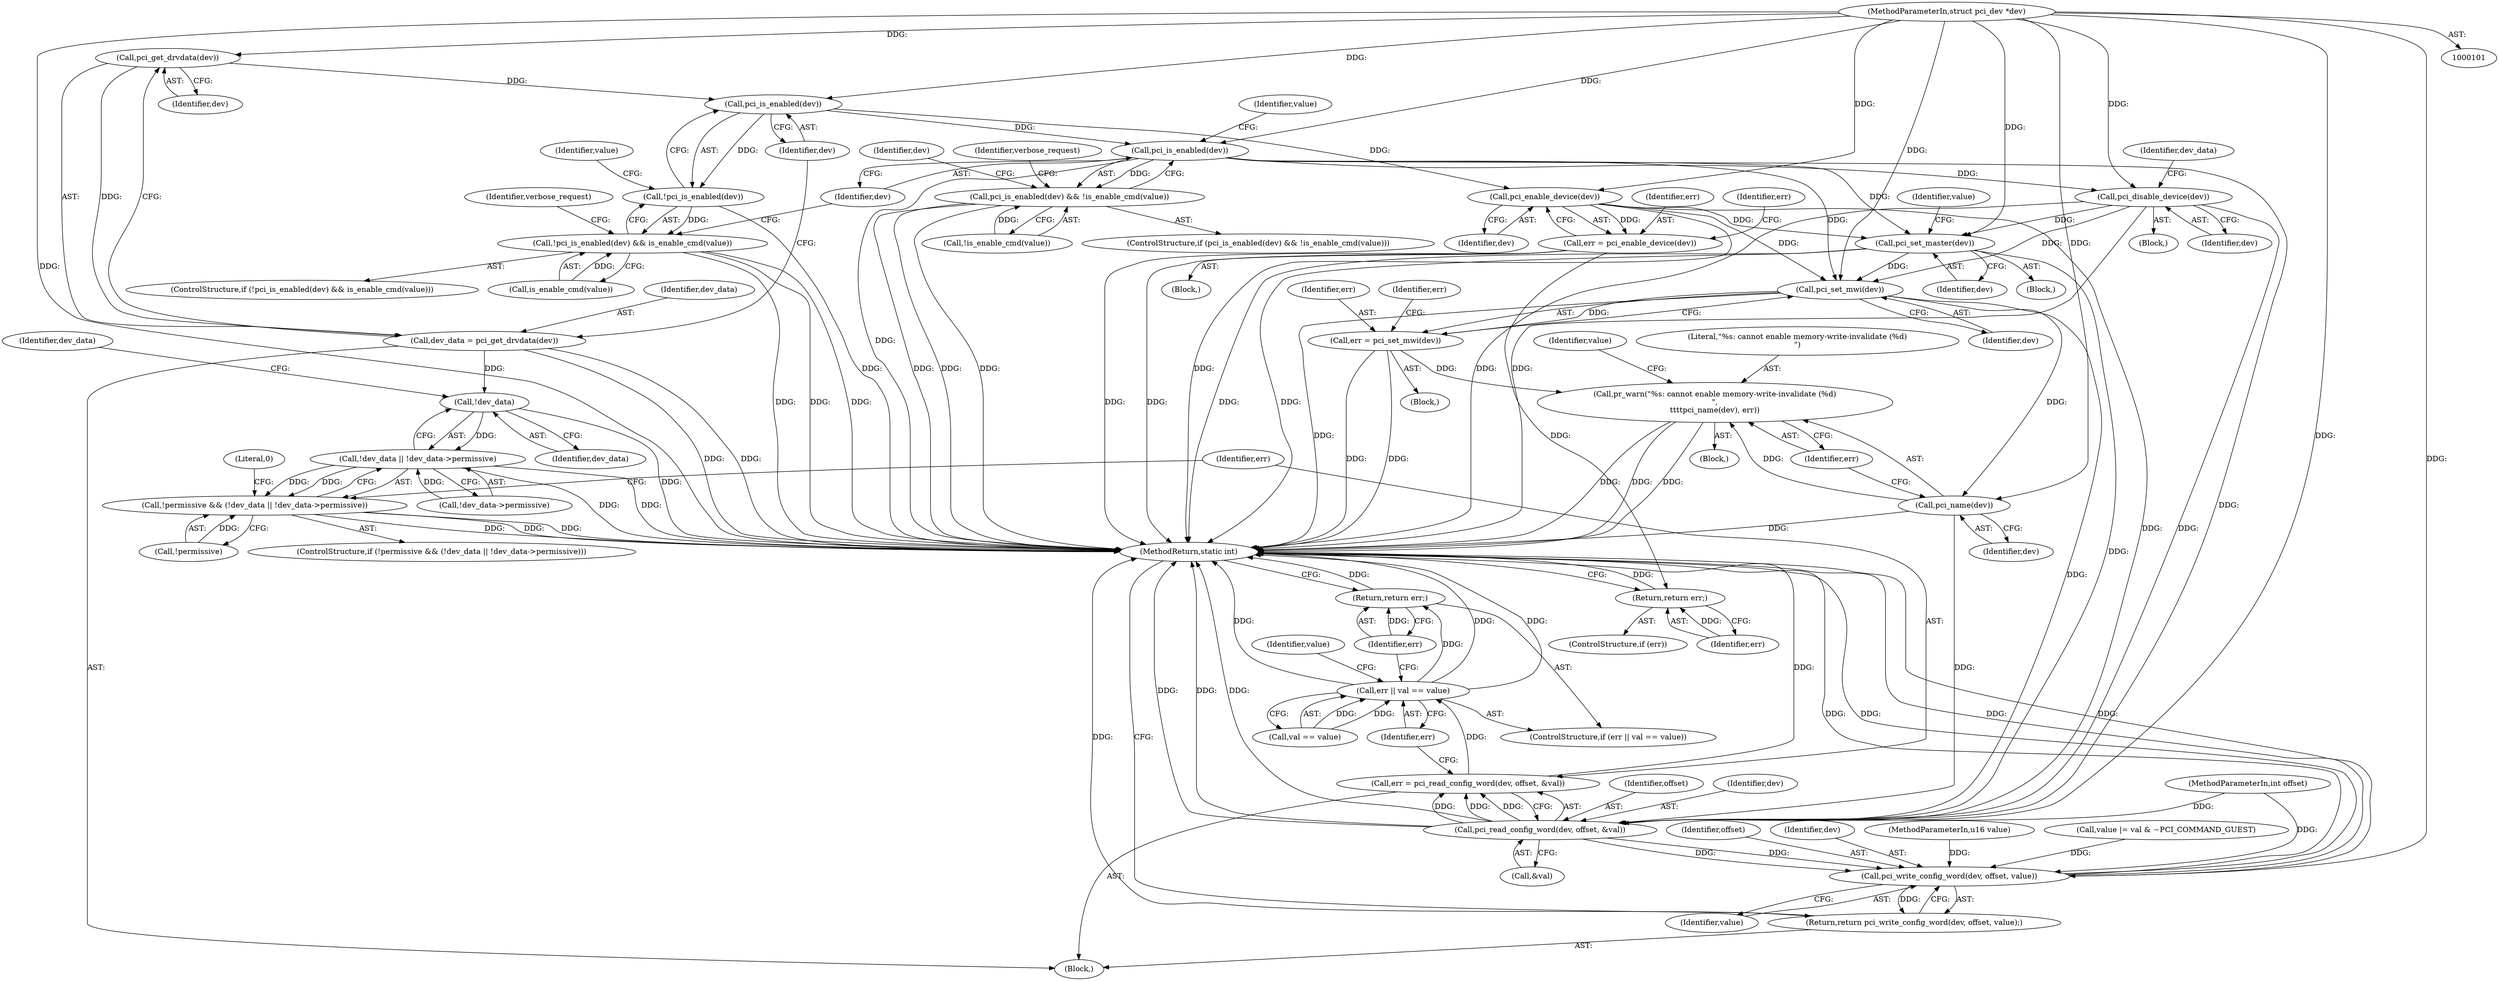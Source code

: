 digraph "0_linux_af6fc858a35b90e89ea7a7ee58e66628c55c776b_0@pointer" {
"1000116" [label="(Call,pci_get_drvdata(dev))"];
"1000102" [label="(MethodParameterIn,struct pci_dev *dev)"];
"1000114" [label="(Call,dev_data = pci_get_drvdata(dev))"];
"1000212" [label="(Call,!dev_data)"];
"1000211" [label="(Call,!dev_data || !dev_data->permissive)"];
"1000208" [label="(Call,!permissive && (!dev_data || !dev_data->permissive))"];
"1000121" [label="(Call,pci_is_enabled(dev))"];
"1000120" [label="(Call,!pci_is_enabled(dev))"];
"1000119" [label="(Call,!pci_is_enabled(dev) && is_enable_cmd(value))"];
"1000131" [label="(Call,pci_enable_device(dev))"];
"1000129" [label="(Call,err = pci_enable_device(dev))"];
"1000135" [label="(Return,return err;)"];
"1000177" [label="(Call,pci_set_master(dev))"];
"1000189" [label="(Call,pci_set_mwi(dev))"];
"1000187" [label="(Call,err = pci_set_mwi(dev))"];
"1000194" [label="(Call,pr_warn(\"%s: cannot enable memory-write-invalidate (%d)\n\",\n\t\t\t\tpci_name(dev), err))"];
"1000196" [label="(Call,pci_name(dev))"];
"1000222" [label="(Call,pci_read_config_word(dev, offset, &val))"];
"1000220" [label="(Call,err = pci_read_config_word(dev, offset, &val))"];
"1000228" [label="(Call,err || val == value)"];
"1000233" [label="(Return,return err;)"];
"1000244" [label="(Call,pci_write_config_word(dev, offset, value))"];
"1000243" [label="(Return,return pci_write_config_word(dev, offset, value);)"];
"1000147" [label="(Call,pci_is_enabled(dev))"];
"1000146" [label="(Call,pci_is_enabled(dev) && !is_enable_cmd(value))"];
"1000156" [label="(Call,pci_disable_device(dev))"];
"1000128" [label="(Identifier,verbose_request)"];
"1000135" [label="(Return,return err;)"];
"1000220" [label="(Call,err = pci_read_config_word(dev, offset, &val))"];
"1000189" [label="(Call,pci_set_mwi(dev))"];
"1000148" [label="(Identifier,dev)"];
"1000195" [label="(Literal,\"%s: cannot enable memory-write-invalidate (%d)\n\")"];
"1000228" [label="(Call,err || val == value)"];
"1000190" [label="(Identifier,dev)"];
"1000227" [label="(ControlStructure,if (err || val == value))"];
"1000246" [label="(Identifier,offset)"];
"1000234" [label="(Identifier,err)"];
"1000245" [label="(Identifier,dev)"];
"1000193" [label="(Block,)"];
"1000208" [label="(Call,!permissive && (!dev_data || !dev_data->permissive))"];
"1000117" [label="(Identifier,dev)"];
"1000119" [label="(Call,!pci_is_enabled(dev) && is_enable_cmd(value))"];
"1000229" [label="(Identifier,err)"];
"1000149" [label="(Call,!is_enable_cmd(value))"];
"1000196" [label="(Call,pci_name(dev))"];
"1000155" [label="(Identifier,verbose_request)"];
"1000122" [label="(Identifier,dev)"];
"1000216" [label="(Identifier,dev_data)"];
"1000236" [label="(Identifier,value)"];
"1000169" [label="(Identifier,dev)"];
"1000211" [label="(Call,!dev_data || !dev_data->permissive)"];
"1000224" [label="(Identifier,offset)"];
"1000120" [label="(Call,!pci_is_enabled(dev))"];
"1000233" [label="(Return,return err;)"];
"1000225" [label="(Call,&val)"];
"1000152" [label="(Block,)"];
"1000159" [label="(Identifier,dev_data)"];
"1000192" [label="(Identifier,err)"];
"1000209" [label="(Call,!permissive)"];
"1000187" [label="(Call,err = pci_set_mwi(dev))"];
"1000200" [label="(Identifier,value)"];
"1000178" [label="(Identifier,dev)"];
"1000145" [label="(ControlStructure,if (pci_is_enabled(dev) && !is_enable_cmd(value)))"];
"1000213" [label="(Identifier,dev_data)"];
"1000219" [label="(Literal,0)"];
"1000181" [label="(Identifier,value)"];
"1000244" [label="(Call,pci_write_config_word(dev, offset, value))"];
"1000151" [label="(Identifier,value)"];
"1000125" [label="(Block,)"];
"1000177" [label="(Call,pci_set_master(dev))"];
"1000131" [label="(Call,pci_enable_device(dev))"];
"1000103" [label="(MethodParameterIn,int offset)"];
"1000243" [label="(Return,return pci_write_config_word(dev, offset, value);)"];
"1000104" [label="(MethodParameterIn,u16 value)"];
"1000116" [label="(Call,pci_get_drvdata(dev))"];
"1000248" [label="(MethodReturn,static int)"];
"1000173" [label="(Block,)"];
"1000238" [label="(Call,value |= val & ~PCI_COMMAND_GUEST)"];
"1000222" [label="(Call,pci_read_config_word(dev, offset, &val))"];
"1000212" [label="(Call,!dev_data)"];
"1000207" [label="(ControlStructure,if (!permissive && (!dev_data || !dev_data->permissive)))"];
"1000221" [label="(Identifier,err)"];
"1000115" [label="(Identifier,dev_data)"];
"1000118" [label="(ControlStructure,if (!pci_is_enabled(dev) && is_enable_cmd(value)))"];
"1000132" [label="(Identifier,dev)"];
"1000146" [label="(Call,pci_is_enabled(dev) && !is_enable_cmd(value))"];
"1000198" [label="(Identifier,err)"];
"1000121" [label="(Call,pci_is_enabled(dev))"];
"1000114" [label="(Call,dev_data = pci_get_drvdata(dev))"];
"1000156" [label="(Call,pci_disable_device(dev))"];
"1000106" [label="(Block,)"];
"1000194" [label="(Call,pr_warn(\"%s: cannot enable memory-write-invalidate (%d)\n\",\n\t\t\t\tpci_name(dev), err))"];
"1000230" [label="(Call,val == value)"];
"1000247" [label="(Identifier,value)"];
"1000123" [label="(Call,is_enable_cmd(value))"];
"1000133" [label="(ControlStructure,if (err))"];
"1000223" [label="(Identifier,dev)"];
"1000130" [label="(Identifier,err)"];
"1000147" [label="(Call,pci_is_enabled(dev))"];
"1000124" [label="(Identifier,value)"];
"1000129" [label="(Call,err = pci_enable_device(dev))"];
"1000214" [label="(Call,!dev_data->permissive)"];
"1000102" [label="(MethodParameterIn,struct pci_dev *dev)"];
"1000134" [label="(Identifier,err)"];
"1000136" [label="(Identifier,err)"];
"1000183" [label="(Block,)"];
"1000157" [label="(Identifier,dev)"];
"1000188" [label="(Identifier,err)"];
"1000197" [label="(Identifier,dev)"];
"1000116" -> "1000114"  [label="AST: "];
"1000116" -> "1000117"  [label="CFG: "];
"1000117" -> "1000116"  [label="AST: "];
"1000114" -> "1000116"  [label="CFG: "];
"1000116" -> "1000114"  [label="DDG: "];
"1000102" -> "1000116"  [label="DDG: "];
"1000116" -> "1000121"  [label="DDG: "];
"1000102" -> "1000101"  [label="AST: "];
"1000102" -> "1000248"  [label="DDG: "];
"1000102" -> "1000121"  [label="DDG: "];
"1000102" -> "1000131"  [label="DDG: "];
"1000102" -> "1000147"  [label="DDG: "];
"1000102" -> "1000156"  [label="DDG: "];
"1000102" -> "1000177"  [label="DDG: "];
"1000102" -> "1000189"  [label="DDG: "];
"1000102" -> "1000196"  [label="DDG: "];
"1000102" -> "1000222"  [label="DDG: "];
"1000102" -> "1000244"  [label="DDG: "];
"1000114" -> "1000106"  [label="AST: "];
"1000115" -> "1000114"  [label="AST: "];
"1000122" -> "1000114"  [label="CFG: "];
"1000114" -> "1000248"  [label="DDG: "];
"1000114" -> "1000248"  [label="DDG: "];
"1000114" -> "1000212"  [label="DDG: "];
"1000212" -> "1000211"  [label="AST: "];
"1000212" -> "1000213"  [label="CFG: "];
"1000213" -> "1000212"  [label="AST: "];
"1000216" -> "1000212"  [label="CFG: "];
"1000211" -> "1000212"  [label="CFG: "];
"1000212" -> "1000248"  [label="DDG: "];
"1000212" -> "1000211"  [label="DDG: "];
"1000211" -> "1000208"  [label="AST: "];
"1000211" -> "1000214"  [label="CFG: "];
"1000214" -> "1000211"  [label="AST: "];
"1000208" -> "1000211"  [label="CFG: "];
"1000211" -> "1000248"  [label="DDG: "];
"1000211" -> "1000248"  [label="DDG: "];
"1000211" -> "1000208"  [label="DDG: "];
"1000211" -> "1000208"  [label="DDG: "];
"1000214" -> "1000211"  [label="DDG: "];
"1000208" -> "1000207"  [label="AST: "];
"1000208" -> "1000209"  [label="CFG: "];
"1000209" -> "1000208"  [label="AST: "];
"1000219" -> "1000208"  [label="CFG: "];
"1000221" -> "1000208"  [label="CFG: "];
"1000208" -> "1000248"  [label="DDG: "];
"1000208" -> "1000248"  [label="DDG: "];
"1000208" -> "1000248"  [label="DDG: "];
"1000209" -> "1000208"  [label="DDG: "];
"1000121" -> "1000120"  [label="AST: "];
"1000121" -> "1000122"  [label="CFG: "];
"1000122" -> "1000121"  [label="AST: "];
"1000120" -> "1000121"  [label="CFG: "];
"1000121" -> "1000120"  [label="DDG: "];
"1000121" -> "1000131"  [label="DDG: "];
"1000121" -> "1000147"  [label="DDG: "];
"1000120" -> "1000119"  [label="AST: "];
"1000124" -> "1000120"  [label="CFG: "];
"1000119" -> "1000120"  [label="CFG: "];
"1000120" -> "1000248"  [label="DDG: "];
"1000120" -> "1000119"  [label="DDG: "];
"1000119" -> "1000118"  [label="AST: "];
"1000119" -> "1000123"  [label="CFG: "];
"1000123" -> "1000119"  [label="AST: "];
"1000128" -> "1000119"  [label="CFG: "];
"1000148" -> "1000119"  [label="CFG: "];
"1000119" -> "1000248"  [label="DDG: "];
"1000119" -> "1000248"  [label="DDG: "];
"1000119" -> "1000248"  [label="DDG: "];
"1000123" -> "1000119"  [label="DDG: "];
"1000131" -> "1000129"  [label="AST: "];
"1000131" -> "1000132"  [label="CFG: "];
"1000132" -> "1000131"  [label="AST: "];
"1000129" -> "1000131"  [label="CFG: "];
"1000131" -> "1000248"  [label="DDG: "];
"1000131" -> "1000129"  [label="DDG: "];
"1000131" -> "1000177"  [label="DDG: "];
"1000131" -> "1000189"  [label="DDG: "];
"1000131" -> "1000222"  [label="DDG: "];
"1000129" -> "1000125"  [label="AST: "];
"1000130" -> "1000129"  [label="AST: "];
"1000134" -> "1000129"  [label="CFG: "];
"1000129" -> "1000248"  [label="DDG: "];
"1000129" -> "1000248"  [label="DDG: "];
"1000129" -> "1000135"  [label="DDG: "];
"1000135" -> "1000133"  [label="AST: "];
"1000135" -> "1000136"  [label="CFG: "];
"1000136" -> "1000135"  [label="AST: "];
"1000248" -> "1000135"  [label="CFG: "];
"1000135" -> "1000248"  [label="DDG: "];
"1000136" -> "1000135"  [label="DDG: "];
"1000177" -> "1000173"  [label="AST: "];
"1000177" -> "1000178"  [label="CFG: "];
"1000178" -> "1000177"  [label="AST: "];
"1000181" -> "1000177"  [label="CFG: "];
"1000177" -> "1000248"  [label="DDG: "];
"1000177" -> "1000248"  [label="DDG: "];
"1000156" -> "1000177"  [label="DDG: "];
"1000147" -> "1000177"  [label="DDG: "];
"1000177" -> "1000189"  [label="DDG: "];
"1000177" -> "1000222"  [label="DDG: "];
"1000189" -> "1000187"  [label="AST: "];
"1000189" -> "1000190"  [label="CFG: "];
"1000190" -> "1000189"  [label="AST: "];
"1000187" -> "1000189"  [label="CFG: "];
"1000189" -> "1000248"  [label="DDG: "];
"1000189" -> "1000187"  [label="DDG: "];
"1000156" -> "1000189"  [label="DDG: "];
"1000147" -> "1000189"  [label="DDG: "];
"1000189" -> "1000196"  [label="DDG: "];
"1000189" -> "1000222"  [label="DDG: "];
"1000187" -> "1000183"  [label="AST: "];
"1000188" -> "1000187"  [label="AST: "];
"1000192" -> "1000187"  [label="CFG: "];
"1000187" -> "1000248"  [label="DDG: "];
"1000187" -> "1000248"  [label="DDG: "];
"1000187" -> "1000194"  [label="DDG: "];
"1000194" -> "1000193"  [label="AST: "];
"1000194" -> "1000198"  [label="CFG: "];
"1000195" -> "1000194"  [label="AST: "];
"1000196" -> "1000194"  [label="AST: "];
"1000198" -> "1000194"  [label="AST: "];
"1000200" -> "1000194"  [label="CFG: "];
"1000194" -> "1000248"  [label="DDG: "];
"1000194" -> "1000248"  [label="DDG: "];
"1000194" -> "1000248"  [label="DDG: "];
"1000196" -> "1000194"  [label="DDG: "];
"1000196" -> "1000197"  [label="CFG: "];
"1000197" -> "1000196"  [label="AST: "];
"1000198" -> "1000196"  [label="CFG: "];
"1000196" -> "1000248"  [label="DDG: "];
"1000196" -> "1000222"  [label="DDG: "];
"1000222" -> "1000220"  [label="AST: "];
"1000222" -> "1000225"  [label="CFG: "];
"1000223" -> "1000222"  [label="AST: "];
"1000224" -> "1000222"  [label="AST: "];
"1000225" -> "1000222"  [label="AST: "];
"1000220" -> "1000222"  [label="CFG: "];
"1000222" -> "1000248"  [label="DDG: "];
"1000222" -> "1000248"  [label="DDG: "];
"1000222" -> "1000248"  [label="DDG: "];
"1000222" -> "1000220"  [label="DDG: "];
"1000222" -> "1000220"  [label="DDG: "];
"1000222" -> "1000220"  [label="DDG: "];
"1000156" -> "1000222"  [label="DDG: "];
"1000147" -> "1000222"  [label="DDG: "];
"1000103" -> "1000222"  [label="DDG: "];
"1000222" -> "1000244"  [label="DDG: "];
"1000222" -> "1000244"  [label="DDG: "];
"1000220" -> "1000106"  [label="AST: "];
"1000221" -> "1000220"  [label="AST: "];
"1000229" -> "1000220"  [label="CFG: "];
"1000220" -> "1000248"  [label="DDG: "];
"1000220" -> "1000228"  [label="DDG: "];
"1000228" -> "1000227"  [label="AST: "];
"1000228" -> "1000229"  [label="CFG: "];
"1000228" -> "1000230"  [label="CFG: "];
"1000229" -> "1000228"  [label="AST: "];
"1000230" -> "1000228"  [label="AST: "];
"1000234" -> "1000228"  [label="CFG: "];
"1000236" -> "1000228"  [label="CFG: "];
"1000228" -> "1000248"  [label="DDG: "];
"1000228" -> "1000248"  [label="DDG: "];
"1000228" -> "1000248"  [label="DDG: "];
"1000230" -> "1000228"  [label="DDG: "];
"1000230" -> "1000228"  [label="DDG: "];
"1000228" -> "1000233"  [label="DDG: "];
"1000233" -> "1000227"  [label="AST: "];
"1000233" -> "1000234"  [label="CFG: "];
"1000234" -> "1000233"  [label="AST: "];
"1000248" -> "1000233"  [label="CFG: "];
"1000233" -> "1000248"  [label="DDG: "];
"1000234" -> "1000233"  [label="DDG: "];
"1000244" -> "1000243"  [label="AST: "];
"1000244" -> "1000247"  [label="CFG: "];
"1000245" -> "1000244"  [label="AST: "];
"1000246" -> "1000244"  [label="AST: "];
"1000247" -> "1000244"  [label="AST: "];
"1000243" -> "1000244"  [label="CFG: "];
"1000244" -> "1000248"  [label="DDG: "];
"1000244" -> "1000248"  [label="DDG: "];
"1000244" -> "1000248"  [label="DDG: "];
"1000244" -> "1000248"  [label="DDG: "];
"1000244" -> "1000243"  [label="DDG: "];
"1000103" -> "1000244"  [label="DDG: "];
"1000238" -> "1000244"  [label="DDG: "];
"1000104" -> "1000244"  [label="DDG: "];
"1000243" -> "1000106"  [label="AST: "];
"1000248" -> "1000243"  [label="CFG: "];
"1000243" -> "1000248"  [label="DDG: "];
"1000147" -> "1000146"  [label="AST: "];
"1000147" -> "1000148"  [label="CFG: "];
"1000148" -> "1000147"  [label="AST: "];
"1000151" -> "1000147"  [label="CFG: "];
"1000146" -> "1000147"  [label="CFG: "];
"1000147" -> "1000248"  [label="DDG: "];
"1000147" -> "1000146"  [label="DDG: "];
"1000147" -> "1000156"  [label="DDG: "];
"1000146" -> "1000145"  [label="AST: "];
"1000146" -> "1000149"  [label="CFG: "];
"1000149" -> "1000146"  [label="AST: "];
"1000155" -> "1000146"  [label="CFG: "];
"1000169" -> "1000146"  [label="CFG: "];
"1000146" -> "1000248"  [label="DDG: "];
"1000146" -> "1000248"  [label="DDG: "];
"1000146" -> "1000248"  [label="DDG: "];
"1000149" -> "1000146"  [label="DDG: "];
"1000156" -> "1000152"  [label="AST: "];
"1000156" -> "1000157"  [label="CFG: "];
"1000157" -> "1000156"  [label="AST: "];
"1000159" -> "1000156"  [label="CFG: "];
"1000156" -> "1000248"  [label="DDG: "];
"1000156" -> "1000248"  [label="DDG: "];
}
